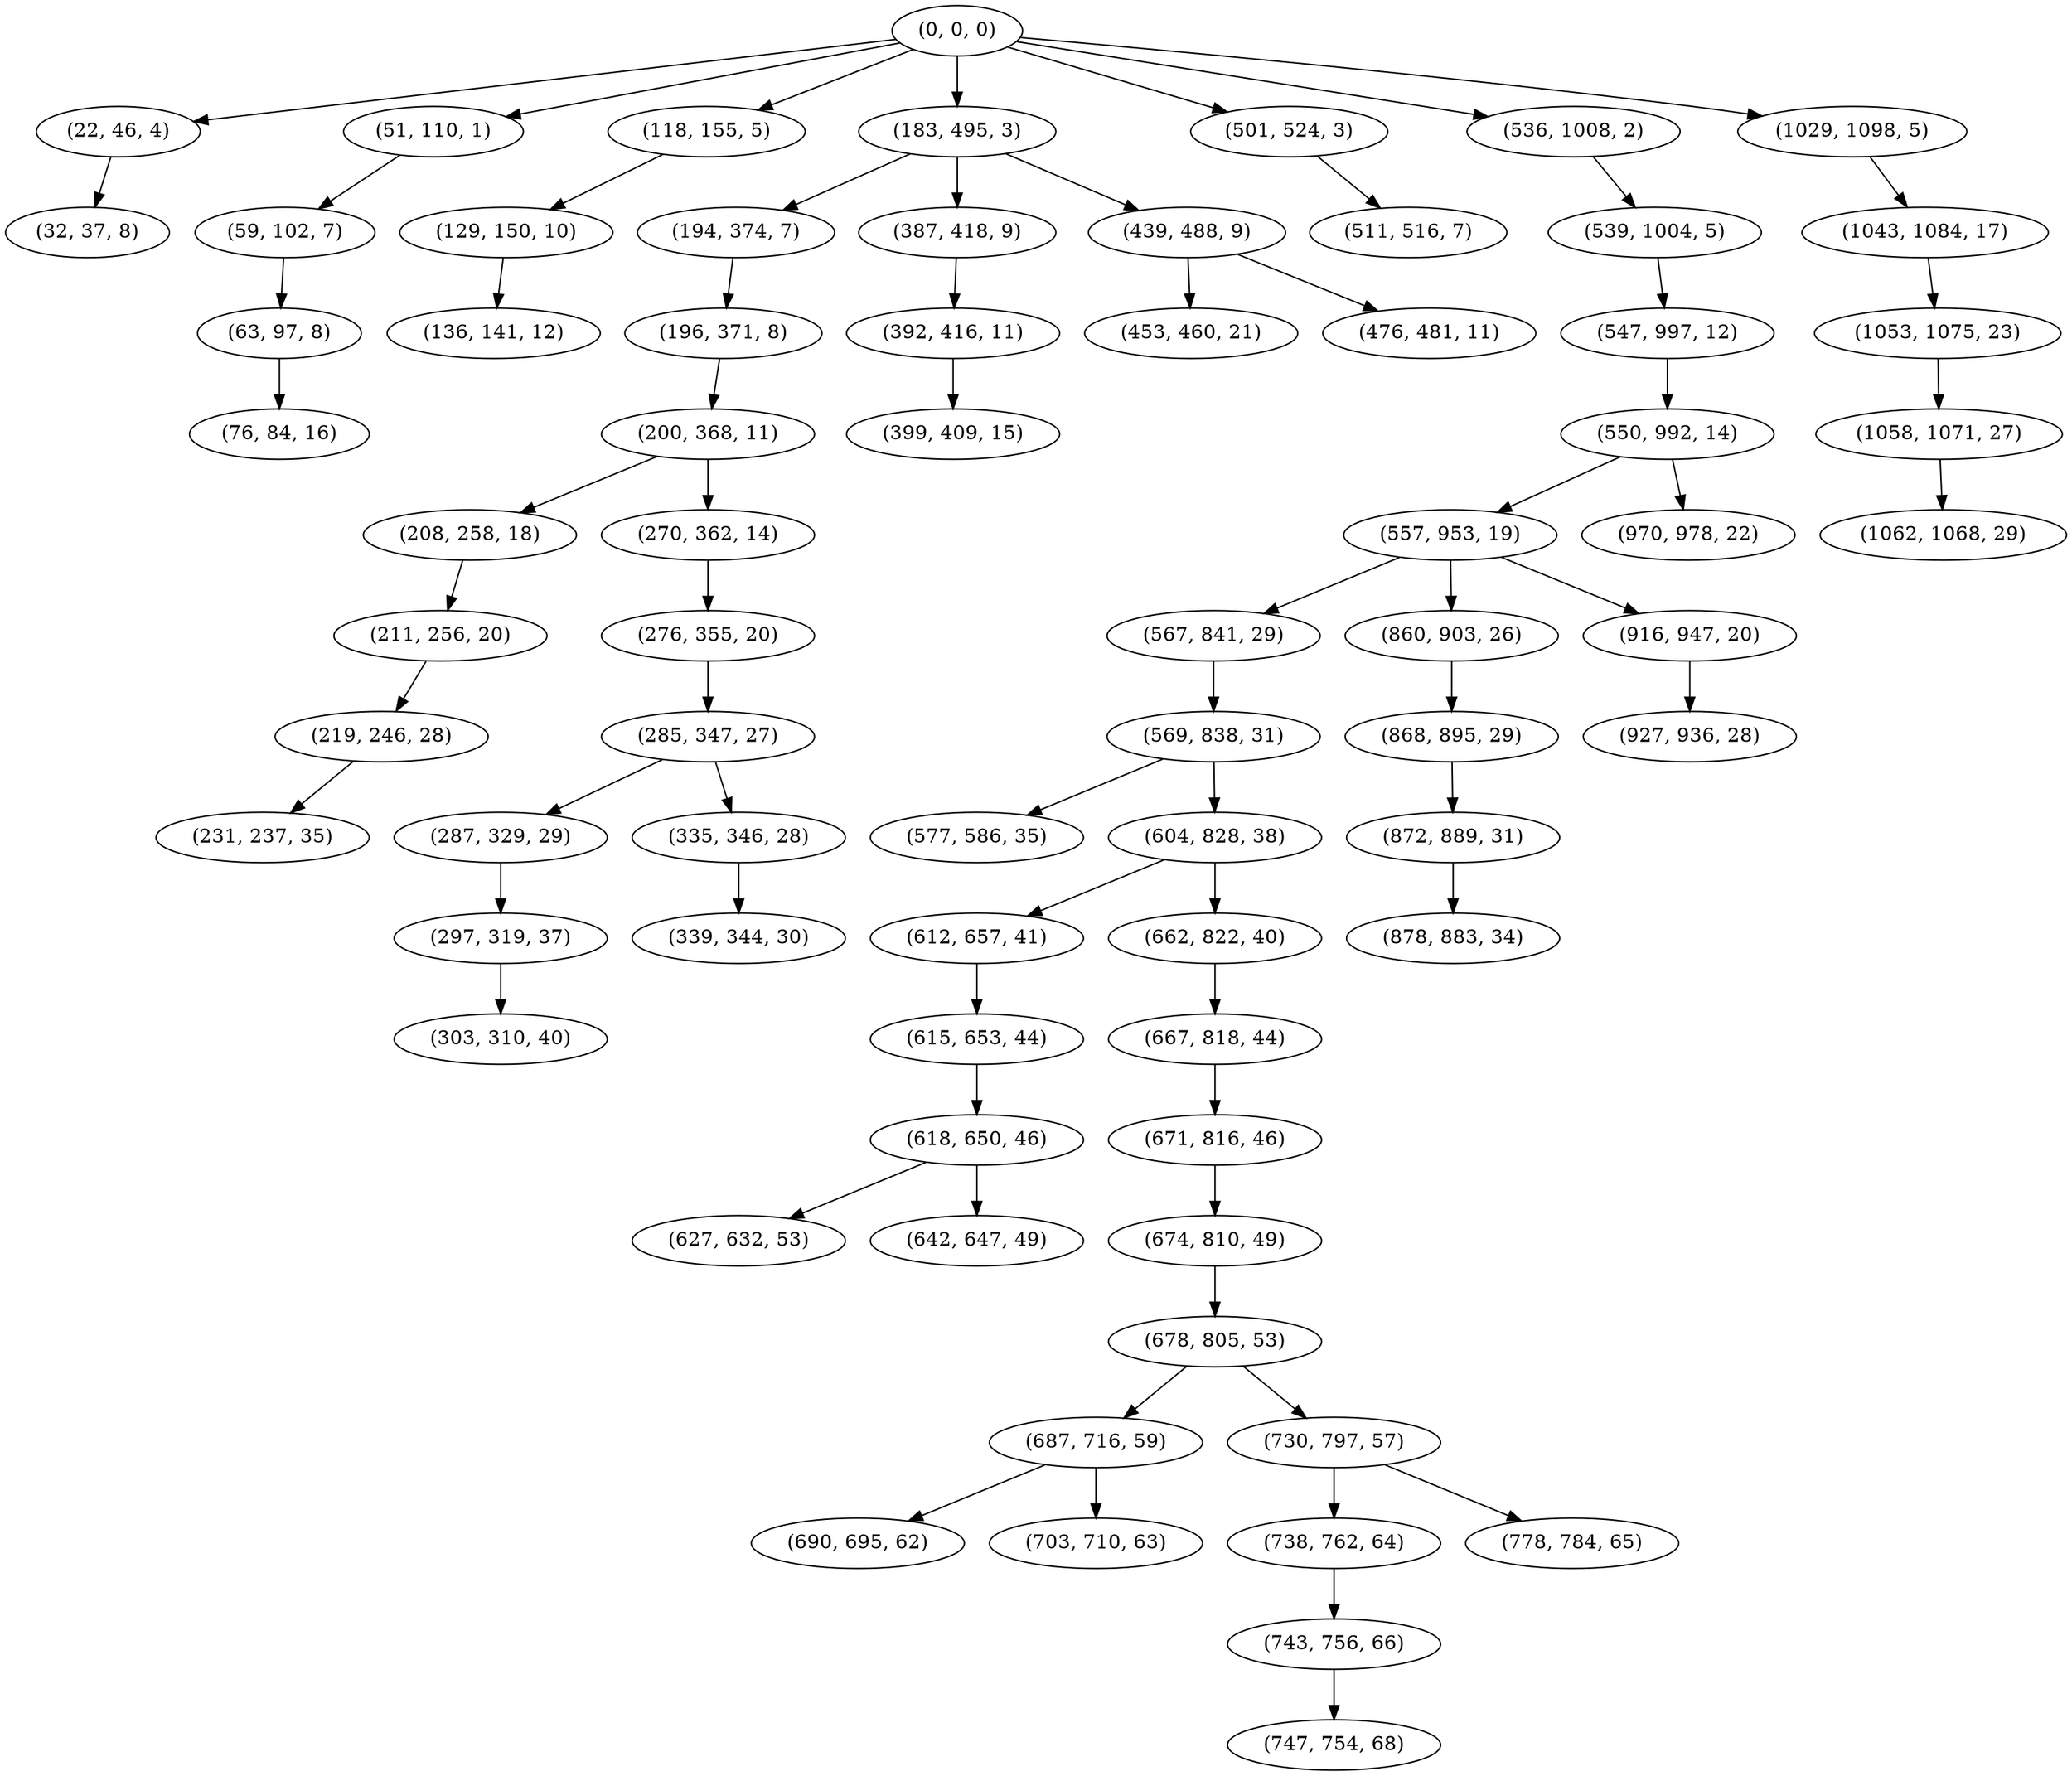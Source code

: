 digraph tree {
    "(0, 0, 0)";
    "(22, 46, 4)";
    "(32, 37, 8)";
    "(51, 110, 1)";
    "(59, 102, 7)";
    "(63, 97, 8)";
    "(76, 84, 16)";
    "(118, 155, 5)";
    "(129, 150, 10)";
    "(136, 141, 12)";
    "(183, 495, 3)";
    "(194, 374, 7)";
    "(196, 371, 8)";
    "(200, 368, 11)";
    "(208, 258, 18)";
    "(211, 256, 20)";
    "(219, 246, 28)";
    "(231, 237, 35)";
    "(270, 362, 14)";
    "(276, 355, 20)";
    "(285, 347, 27)";
    "(287, 329, 29)";
    "(297, 319, 37)";
    "(303, 310, 40)";
    "(335, 346, 28)";
    "(339, 344, 30)";
    "(387, 418, 9)";
    "(392, 416, 11)";
    "(399, 409, 15)";
    "(439, 488, 9)";
    "(453, 460, 21)";
    "(476, 481, 11)";
    "(501, 524, 3)";
    "(511, 516, 7)";
    "(536, 1008, 2)";
    "(539, 1004, 5)";
    "(547, 997, 12)";
    "(550, 992, 14)";
    "(557, 953, 19)";
    "(567, 841, 29)";
    "(569, 838, 31)";
    "(577, 586, 35)";
    "(604, 828, 38)";
    "(612, 657, 41)";
    "(615, 653, 44)";
    "(618, 650, 46)";
    "(627, 632, 53)";
    "(642, 647, 49)";
    "(662, 822, 40)";
    "(667, 818, 44)";
    "(671, 816, 46)";
    "(674, 810, 49)";
    "(678, 805, 53)";
    "(687, 716, 59)";
    "(690, 695, 62)";
    "(703, 710, 63)";
    "(730, 797, 57)";
    "(738, 762, 64)";
    "(743, 756, 66)";
    "(747, 754, 68)";
    "(778, 784, 65)";
    "(860, 903, 26)";
    "(868, 895, 29)";
    "(872, 889, 31)";
    "(878, 883, 34)";
    "(916, 947, 20)";
    "(927, 936, 28)";
    "(970, 978, 22)";
    "(1029, 1098, 5)";
    "(1043, 1084, 17)";
    "(1053, 1075, 23)";
    "(1058, 1071, 27)";
    "(1062, 1068, 29)";
    "(0, 0, 0)" -> "(22, 46, 4)";
    "(0, 0, 0)" -> "(51, 110, 1)";
    "(0, 0, 0)" -> "(118, 155, 5)";
    "(0, 0, 0)" -> "(183, 495, 3)";
    "(0, 0, 0)" -> "(501, 524, 3)";
    "(0, 0, 0)" -> "(536, 1008, 2)";
    "(0, 0, 0)" -> "(1029, 1098, 5)";
    "(22, 46, 4)" -> "(32, 37, 8)";
    "(51, 110, 1)" -> "(59, 102, 7)";
    "(59, 102, 7)" -> "(63, 97, 8)";
    "(63, 97, 8)" -> "(76, 84, 16)";
    "(118, 155, 5)" -> "(129, 150, 10)";
    "(129, 150, 10)" -> "(136, 141, 12)";
    "(183, 495, 3)" -> "(194, 374, 7)";
    "(183, 495, 3)" -> "(387, 418, 9)";
    "(183, 495, 3)" -> "(439, 488, 9)";
    "(194, 374, 7)" -> "(196, 371, 8)";
    "(196, 371, 8)" -> "(200, 368, 11)";
    "(200, 368, 11)" -> "(208, 258, 18)";
    "(200, 368, 11)" -> "(270, 362, 14)";
    "(208, 258, 18)" -> "(211, 256, 20)";
    "(211, 256, 20)" -> "(219, 246, 28)";
    "(219, 246, 28)" -> "(231, 237, 35)";
    "(270, 362, 14)" -> "(276, 355, 20)";
    "(276, 355, 20)" -> "(285, 347, 27)";
    "(285, 347, 27)" -> "(287, 329, 29)";
    "(285, 347, 27)" -> "(335, 346, 28)";
    "(287, 329, 29)" -> "(297, 319, 37)";
    "(297, 319, 37)" -> "(303, 310, 40)";
    "(335, 346, 28)" -> "(339, 344, 30)";
    "(387, 418, 9)" -> "(392, 416, 11)";
    "(392, 416, 11)" -> "(399, 409, 15)";
    "(439, 488, 9)" -> "(453, 460, 21)";
    "(439, 488, 9)" -> "(476, 481, 11)";
    "(501, 524, 3)" -> "(511, 516, 7)";
    "(536, 1008, 2)" -> "(539, 1004, 5)";
    "(539, 1004, 5)" -> "(547, 997, 12)";
    "(547, 997, 12)" -> "(550, 992, 14)";
    "(550, 992, 14)" -> "(557, 953, 19)";
    "(550, 992, 14)" -> "(970, 978, 22)";
    "(557, 953, 19)" -> "(567, 841, 29)";
    "(557, 953, 19)" -> "(860, 903, 26)";
    "(557, 953, 19)" -> "(916, 947, 20)";
    "(567, 841, 29)" -> "(569, 838, 31)";
    "(569, 838, 31)" -> "(577, 586, 35)";
    "(569, 838, 31)" -> "(604, 828, 38)";
    "(604, 828, 38)" -> "(612, 657, 41)";
    "(604, 828, 38)" -> "(662, 822, 40)";
    "(612, 657, 41)" -> "(615, 653, 44)";
    "(615, 653, 44)" -> "(618, 650, 46)";
    "(618, 650, 46)" -> "(627, 632, 53)";
    "(618, 650, 46)" -> "(642, 647, 49)";
    "(662, 822, 40)" -> "(667, 818, 44)";
    "(667, 818, 44)" -> "(671, 816, 46)";
    "(671, 816, 46)" -> "(674, 810, 49)";
    "(674, 810, 49)" -> "(678, 805, 53)";
    "(678, 805, 53)" -> "(687, 716, 59)";
    "(678, 805, 53)" -> "(730, 797, 57)";
    "(687, 716, 59)" -> "(690, 695, 62)";
    "(687, 716, 59)" -> "(703, 710, 63)";
    "(730, 797, 57)" -> "(738, 762, 64)";
    "(730, 797, 57)" -> "(778, 784, 65)";
    "(738, 762, 64)" -> "(743, 756, 66)";
    "(743, 756, 66)" -> "(747, 754, 68)";
    "(860, 903, 26)" -> "(868, 895, 29)";
    "(868, 895, 29)" -> "(872, 889, 31)";
    "(872, 889, 31)" -> "(878, 883, 34)";
    "(916, 947, 20)" -> "(927, 936, 28)";
    "(1029, 1098, 5)" -> "(1043, 1084, 17)";
    "(1043, 1084, 17)" -> "(1053, 1075, 23)";
    "(1053, 1075, 23)" -> "(1058, 1071, 27)";
    "(1058, 1071, 27)" -> "(1062, 1068, 29)";
}
